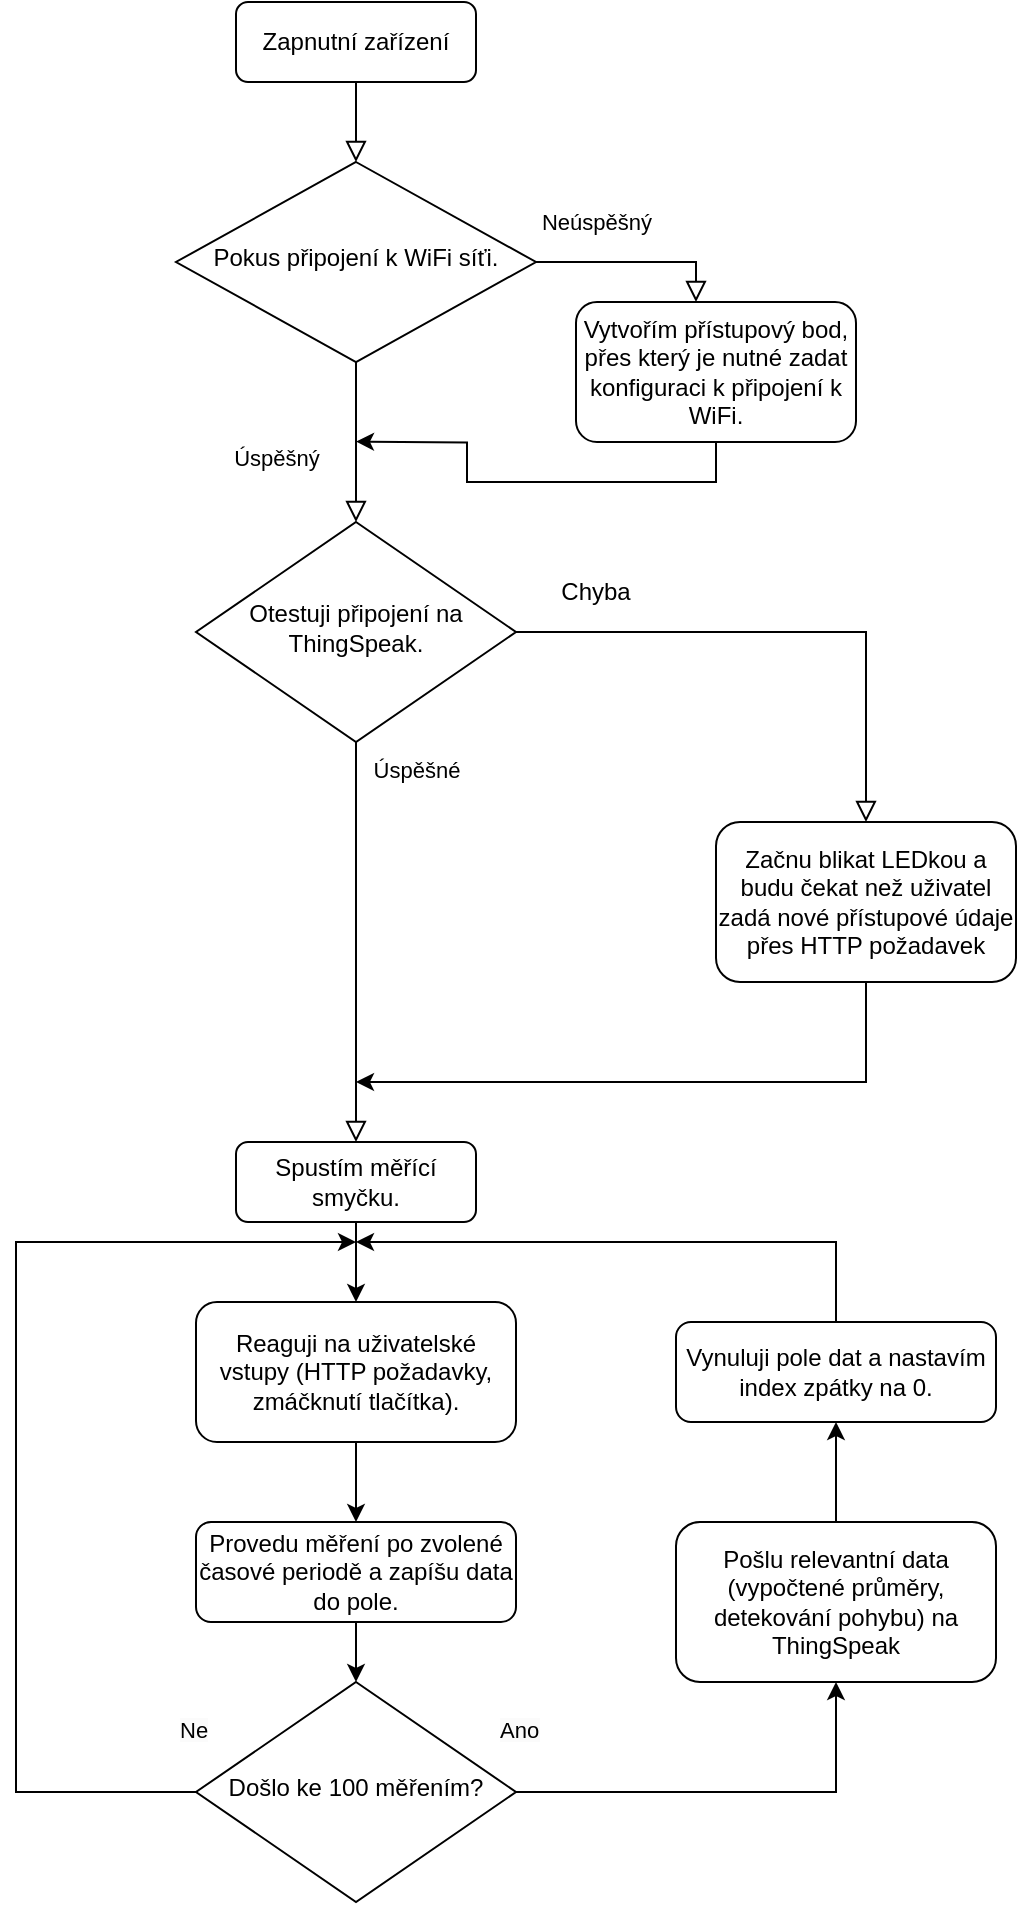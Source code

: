 <mxfile version="24.2.1" type="device">
  <diagram id="C5RBs43oDa-KdzZeNtuy" name="Page-1">
    <mxGraphModel dx="1423" dy="1246" grid="1" gridSize="10" guides="1" tooltips="1" connect="1" arrows="1" fold="1" page="1" pageScale="1" pageWidth="827" pageHeight="1169" math="0" shadow="0">
      <root>
        <mxCell id="WIyWlLk6GJQsqaUBKTNV-0" />
        <mxCell id="WIyWlLk6GJQsqaUBKTNV-1" parent="WIyWlLk6GJQsqaUBKTNV-0" />
        <mxCell id="Tcy9y6LRJHT2huuJNAPD-29" value="" style="rounded=0;html=1;jettySize=auto;orthogonalLoop=1;fontSize=11;endArrow=block;endFill=0;endSize=8;strokeWidth=1;shadow=0;labelBackgroundColor=none;edgeStyle=orthogonalEdgeStyle;" edge="1" parent="WIyWlLk6GJQsqaUBKTNV-1" source="Tcy9y6LRJHT2huuJNAPD-30" target="Tcy9y6LRJHT2huuJNAPD-33">
          <mxGeometry relative="1" as="geometry" />
        </mxCell>
        <mxCell id="Tcy9y6LRJHT2huuJNAPD-30" value="Zapnutní zařízení" style="rounded=1;whiteSpace=wrap;html=1;fontSize=12;glass=0;strokeWidth=1;shadow=0;" vertex="1" parent="WIyWlLk6GJQsqaUBKTNV-1">
          <mxGeometry x="250" y="70" width="120" height="40" as="geometry" />
        </mxCell>
        <mxCell id="Tcy9y6LRJHT2huuJNAPD-31" value="Úspěšný" style="rounded=0;html=1;jettySize=auto;orthogonalLoop=1;fontSize=11;endArrow=block;endFill=0;endSize=8;strokeWidth=1;shadow=0;labelBackgroundColor=none;edgeStyle=orthogonalEdgeStyle;" edge="1" parent="WIyWlLk6GJQsqaUBKTNV-1" source="Tcy9y6LRJHT2huuJNAPD-33" target="Tcy9y6LRJHT2huuJNAPD-38">
          <mxGeometry x="0.2" y="-40" relative="1" as="geometry">
            <mxPoint as="offset" />
          </mxGeometry>
        </mxCell>
        <mxCell id="Tcy9y6LRJHT2huuJNAPD-32" value="Neúspěšný" style="edgeStyle=orthogonalEdgeStyle;rounded=0;html=1;jettySize=auto;orthogonalLoop=1;fontSize=11;endArrow=block;endFill=0;endSize=8;strokeWidth=1;shadow=0;labelBackgroundColor=none;" edge="1" parent="WIyWlLk6GJQsqaUBKTNV-1" source="Tcy9y6LRJHT2huuJNAPD-33" target="Tcy9y6LRJHT2huuJNAPD-35">
          <mxGeometry x="-0.4" y="20" relative="1" as="geometry">
            <mxPoint as="offset" />
            <Array as="points">
              <mxPoint x="480" y="200" />
            </Array>
          </mxGeometry>
        </mxCell>
        <mxCell id="Tcy9y6LRJHT2huuJNAPD-33" value="Pokus připojení k WiFi síťi." style="rhombus;whiteSpace=wrap;html=1;shadow=0;fontFamily=Helvetica;fontSize=12;align=center;strokeWidth=1;spacing=6;spacingTop=-4;" vertex="1" parent="WIyWlLk6GJQsqaUBKTNV-1">
          <mxGeometry x="220" y="150" width="180" height="100" as="geometry" />
        </mxCell>
        <mxCell id="Tcy9y6LRJHT2huuJNAPD-34" style="edgeStyle=orthogonalEdgeStyle;rounded=0;orthogonalLoop=1;jettySize=auto;html=1;exitX=0.5;exitY=1;exitDx=0;exitDy=0;" edge="1" parent="WIyWlLk6GJQsqaUBKTNV-1" source="Tcy9y6LRJHT2huuJNAPD-35">
          <mxGeometry relative="1" as="geometry">
            <mxPoint x="310" y="289.81" as="targetPoint" />
          </mxGeometry>
        </mxCell>
        <mxCell id="Tcy9y6LRJHT2huuJNAPD-35" value="Vytvořím přístupový bod, přes který je nutné zadat konfiguraci k připojení k WiFi." style="rounded=1;whiteSpace=wrap;html=1;fontSize=12;glass=0;strokeWidth=1;shadow=0;" vertex="1" parent="WIyWlLk6GJQsqaUBKTNV-1">
          <mxGeometry x="420" y="220" width="140" height="70" as="geometry" />
        </mxCell>
        <mxCell id="Tcy9y6LRJHT2huuJNAPD-36" value="Úspěšné" style="rounded=0;html=1;jettySize=auto;orthogonalLoop=1;fontSize=11;endArrow=block;endFill=0;endSize=8;strokeWidth=1;shadow=0;labelBackgroundColor=none;edgeStyle=orthogonalEdgeStyle;" edge="1" parent="WIyWlLk6GJQsqaUBKTNV-1" source="Tcy9y6LRJHT2huuJNAPD-38" target="Tcy9y6LRJHT2huuJNAPD-40">
          <mxGeometry x="-0.867" y="30" relative="1" as="geometry">
            <mxPoint as="offset" />
          </mxGeometry>
        </mxCell>
        <mxCell id="Tcy9y6LRJHT2huuJNAPD-37" value="" style="edgeStyle=orthogonalEdgeStyle;rounded=0;html=1;jettySize=auto;orthogonalLoop=1;fontSize=11;endArrow=block;endFill=0;endSize=8;strokeWidth=1;shadow=0;labelBackgroundColor=none;" edge="1" parent="WIyWlLk6GJQsqaUBKTNV-1" source="Tcy9y6LRJHT2huuJNAPD-38" target="Tcy9y6LRJHT2huuJNAPD-42">
          <mxGeometry y="10" relative="1" as="geometry">
            <mxPoint as="offset" />
          </mxGeometry>
        </mxCell>
        <mxCell id="Tcy9y6LRJHT2huuJNAPD-38" value="Otestuji připojení na ThingSpeak." style="rhombus;whiteSpace=wrap;html=1;shadow=0;fontFamily=Helvetica;fontSize=12;align=center;strokeWidth=1;spacing=6;spacingTop=-4;" vertex="1" parent="WIyWlLk6GJQsqaUBKTNV-1">
          <mxGeometry x="230" y="330" width="160" height="110" as="geometry" />
        </mxCell>
        <mxCell id="Tcy9y6LRJHT2huuJNAPD-39" style="edgeStyle=orthogonalEdgeStyle;rounded=0;orthogonalLoop=1;jettySize=auto;html=1;exitX=0.5;exitY=1;exitDx=0;exitDy=0;entryX=0.5;entryY=0;entryDx=0;entryDy=0;" edge="1" parent="WIyWlLk6GJQsqaUBKTNV-1" source="Tcy9y6LRJHT2huuJNAPD-40" target="Tcy9y6LRJHT2huuJNAPD-47">
          <mxGeometry relative="1" as="geometry" />
        </mxCell>
        <mxCell id="Tcy9y6LRJHT2huuJNAPD-40" value="Spustím měřící smyčku." style="rounded=1;whiteSpace=wrap;html=1;fontSize=12;glass=0;strokeWidth=1;shadow=0;" vertex="1" parent="WIyWlLk6GJQsqaUBKTNV-1">
          <mxGeometry x="250" y="640" width="120" height="40" as="geometry" />
        </mxCell>
        <mxCell id="Tcy9y6LRJHT2huuJNAPD-41" style="edgeStyle=orthogonalEdgeStyle;rounded=0;orthogonalLoop=1;jettySize=auto;html=1;exitX=0.5;exitY=1;exitDx=0;exitDy=0;" edge="1" parent="WIyWlLk6GJQsqaUBKTNV-1" source="Tcy9y6LRJHT2huuJNAPD-42">
          <mxGeometry relative="1" as="geometry">
            <mxPoint x="310" y="610" as="targetPoint" />
            <Array as="points">
              <mxPoint x="565" y="610" />
            </Array>
          </mxGeometry>
        </mxCell>
        <mxCell id="Tcy9y6LRJHT2huuJNAPD-42" value="Začnu blikat LEDkou a budu čekat než uživatel zadá nové přístupové údaje přes HTTP požadavek" style="rounded=1;whiteSpace=wrap;html=1;fontSize=12;glass=0;strokeWidth=1;shadow=0;" vertex="1" parent="WIyWlLk6GJQsqaUBKTNV-1">
          <mxGeometry x="490" y="480" width="150" height="80" as="geometry" />
        </mxCell>
        <mxCell id="Tcy9y6LRJHT2huuJNAPD-43" value="Chyba" style="text;html=1;align=center;verticalAlign=middle;whiteSpace=wrap;rounded=0;" vertex="1" parent="WIyWlLk6GJQsqaUBKTNV-1">
          <mxGeometry x="400" y="350" width="60" height="30" as="geometry" />
        </mxCell>
        <mxCell id="Tcy9y6LRJHT2huuJNAPD-44" style="edgeStyle=orthogonalEdgeStyle;rounded=0;orthogonalLoop=1;jettySize=auto;html=1;exitX=0.5;exitY=1;exitDx=0;exitDy=0;entryX=0.5;entryY=0;entryDx=0;entryDy=0;" edge="1" parent="WIyWlLk6GJQsqaUBKTNV-1" source="Tcy9y6LRJHT2huuJNAPD-45" target="Tcy9y6LRJHT2huuJNAPD-50">
          <mxGeometry relative="1" as="geometry" />
        </mxCell>
        <mxCell id="Tcy9y6LRJHT2huuJNAPD-45" value="Provedu měření po zvolené časové periodě a zapíšu data do pole." style="rounded=1;whiteSpace=wrap;html=1;fontSize=12;glass=0;strokeWidth=1;shadow=0;" vertex="1" parent="WIyWlLk6GJQsqaUBKTNV-1">
          <mxGeometry x="230" y="830" width="160" height="50" as="geometry" />
        </mxCell>
        <mxCell id="Tcy9y6LRJHT2huuJNAPD-46" style="edgeStyle=orthogonalEdgeStyle;rounded=0;orthogonalLoop=1;jettySize=auto;html=1;exitX=0.5;exitY=1;exitDx=0;exitDy=0;entryX=0.5;entryY=0;entryDx=0;entryDy=0;" edge="1" parent="WIyWlLk6GJQsqaUBKTNV-1" source="Tcy9y6LRJHT2huuJNAPD-47" target="Tcy9y6LRJHT2huuJNAPD-45">
          <mxGeometry relative="1" as="geometry" />
        </mxCell>
        <mxCell id="Tcy9y6LRJHT2huuJNAPD-47" value="Reaguji na uživatelské vstupy (HTTP požadavky, zmáčknutí tlačítka)." style="rounded=1;whiteSpace=wrap;html=1;fontSize=12;glass=0;strokeWidth=1;shadow=0;" vertex="1" parent="WIyWlLk6GJQsqaUBKTNV-1">
          <mxGeometry x="230" y="720" width="160" height="70" as="geometry" />
        </mxCell>
        <mxCell id="Tcy9y6LRJHT2huuJNAPD-48" style="edgeStyle=orthogonalEdgeStyle;rounded=0;orthogonalLoop=1;jettySize=auto;html=1;exitX=0;exitY=0.5;exitDx=0;exitDy=0;" edge="1" parent="WIyWlLk6GJQsqaUBKTNV-1" source="Tcy9y6LRJHT2huuJNAPD-50">
          <mxGeometry relative="1" as="geometry">
            <mxPoint x="310" y="690" as="targetPoint" />
            <Array as="points">
              <mxPoint x="140" y="965" />
              <mxPoint x="140" y="690" />
            </Array>
          </mxGeometry>
        </mxCell>
        <mxCell id="Tcy9y6LRJHT2huuJNAPD-49" style="edgeStyle=orthogonalEdgeStyle;rounded=0;orthogonalLoop=1;jettySize=auto;html=1;exitX=1;exitY=0.5;exitDx=0;exitDy=0;entryX=0.5;entryY=1;entryDx=0;entryDy=0;" edge="1" parent="WIyWlLk6GJQsqaUBKTNV-1" source="Tcy9y6LRJHT2huuJNAPD-50" target="Tcy9y6LRJHT2huuJNAPD-54">
          <mxGeometry relative="1" as="geometry" />
        </mxCell>
        <mxCell id="Tcy9y6LRJHT2huuJNAPD-50" value="Došlo ke 100 měřením?" style="rhombus;whiteSpace=wrap;html=1;shadow=0;fontFamily=Helvetica;fontSize=12;align=center;strokeWidth=1;spacing=6;spacingTop=-4;" vertex="1" parent="WIyWlLk6GJQsqaUBKTNV-1">
          <mxGeometry x="230" y="910" width="160" height="110" as="geometry" />
        </mxCell>
        <mxCell id="Tcy9y6LRJHT2huuJNAPD-51" value="&lt;span style=&quot;color: rgb(0, 0, 0); font-family: Helvetica; font-size: 11px; font-style: normal; font-variant-ligatures: normal; font-variant-caps: normal; font-weight: 400; letter-spacing: normal; orphans: 2; text-align: center; text-indent: 0px; text-transform: none; widows: 2; word-spacing: 0px; -webkit-text-stroke-width: 0px; white-space: nowrap; background-color: rgb(251, 251, 251); text-decoration-thickness: initial; text-decoration-style: initial; text-decoration-color: initial; display: inline !important; float: none;&quot;&gt;Ne&lt;/span&gt;" style="text;whiteSpace=wrap;html=1;" vertex="1" parent="WIyWlLk6GJQsqaUBKTNV-1">
          <mxGeometry x="220" y="920" width="80" height="40" as="geometry" />
        </mxCell>
        <mxCell id="Tcy9y6LRJHT2huuJNAPD-52" value="&lt;span style=&quot;color: rgb(0, 0, 0); font-family: Helvetica; font-size: 11px; font-style: normal; font-variant-ligatures: normal; font-variant-caps: normal; font-weight: 400; letter-spacing: normal; orphans: 2; text-align: center; text-indent: 0px; text-transform: none; widows: 2; word-spacing: 0px; -webkit-text-stroke-width: 0px; white-space: nowrap; background-color: rgb(251, 251, 251); text-decoration-thickness: initial; text-decoration-style: initial; text-decoration-color: initial; display: inline !important; float: none;&quot;&gt;Ano&lt;/span&gt;" style="text;whiteSpace=wrap;html=1;" vertex="1" parent="WIyWlLk6GJQsqaUBKTNV-1">
          <mxGeometry x="380" y="920" width="80" height="40" as="geometry" />
        </mxCell>
        <mxCell id="Tcy9y6LRJHT2huuJNAPD-53" style="edgeStyle=orthogonalEdgeStyle;rounded=0;orthogonalLoop=1;jettySize=auto;html=1;exitX=0.5;exitY=0;exitDx=0;exitDy=0;" edge="1" parent="WIyWlLk6GJQsqaUBKTNV-1" source="Tcy9y6LRJHT2huuJNAPD-54" target="Tcy9y6LRJHT2huuJNAPD-56">
          <mxGeometry relative="1" as="geometry" />
        </mxCell>
        <mxCell id="Tcy9y6LRJHT2huuJNAPD-54" value="Pošlu relevantní data (vypočtené průměry, detekování pohybu) na ThingSpeak" style="rounded=1;whiteSpace=wrap;html=1;fontSize=12;glass=0;strokeWidth=1;shadow=0;" vertex="1" parent="WIyWlLk6GJQsqaUBKTNV-1">
          <mxGeometry x="470" y="830" width="160" height="80" as="geometry" />
        </mxCell>
        <mxCell id="Tcy9y6LRJHT2huuJNAPD-55" style="edgeStyle=orthogonalEdgeStyle;rounded=0;orthogonalLoop=1;jettySize=auto;html=1;exitX=0.5;exitY=0;exitDx=0;exitDy=0;" edge="1" parent="WIyWlLk6GJQsqaUBKTNV-1" source="Tcy9y6LRJHT2huuJNAPD-56">
          <mxGeometry relative="1" as="geometry">
            <mxPoint x="310" y="690" as="targetPoint" />
            <Array as="points">
              <mxPoint x="550" y="690" />
            </Array>
          </mxGeometry>
        </mxCell>
        <mxCell id="Tcy9y6LRJHT2huuJNAPD-56" value="Vynuluji pole dat a nastavím index zpátky na 0." style="rounded=1;whiteSpace=wrap;html=1;fontSize=12;glass=0;strokeWidth=1;shadow=0;" vertex="1" parent="WIyWlLk6GJQsqaUBKTNV-1">
          <mxGeometry x="470" y="730" width="160" height="50" as="geometry" />
        </mxCell>
      </root>
    </mxGraphModel>
  </diagram>
</mxfile>
